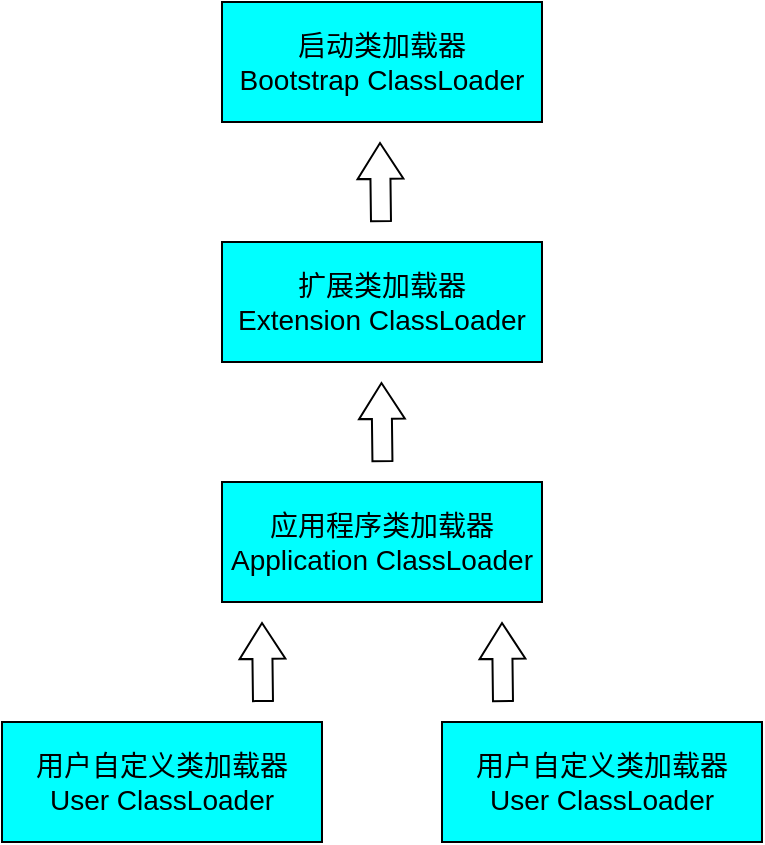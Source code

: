 <mxfile version="20.0.4" type="github">
  <diagram id="FN7JmQfGdZutKTDvOImT" name="Page-1">
    <mxGraphModel dx="860" dy="471" grid="1" gridSize="10" guides="1" tooltips="1" connect="1" arrows="1" fold="1" page="1" pageScale="1" pageWidth="827" pageHeight="1169" math="0" shadow="0">
      <root>
        <mxCell id="0" />
        <mxCell id="1" parent="0" />
        <mxCell id="w8G9AYidbwC08ea4O24T-1" value="&lt;font style=&quot;font-size: 14px;&quot;&gt;启动类加载器&lt;br&gt;Bootstrap ClassLoader&lt;br&gt;&lt;/font&gt;" style="rounded=0;whiteSpace=wrap;html=1;fillColor=#00FFFF;" parent="1" vertex="1">
          <mxGeometry x="120" y="80" width="160" height="60" as="geometry" />
        </mxCell>
        <mxCell id="w8G9AYidbwC08ea4O24T-2" value="&lt;font style=&quot;font-size: 14px;&quot;&gt;扩展类加载器&lt;br&gt;Extension ClassLoader&lt;br&gt;&lt;/font&gt;" style="rounded=0;whiteSpace=wrap;html=1;fillColor=#00FFFF;" parent="1" vertex="1">
          <mxGeometry x="120" y="200" width="160" height="60" as="geometry" />
        </mxCell>
        <mxCell id="w8G9AYidbwC08ea4O24T-3" value="&lt;font style=&quot;font-size: 14px;&quot;&gt;应用程序类加载器&lt;br&gt;Application ClassLoader&lt;br&gt;&lt;/font&gt;" style="rounded=0;whiteSpace=wrap;html=1;fillColor=#00FFFF;" parent="1" vertex="1">
          <mxGeometry x="120" y="320" width="160" height="60" as="geometry" />
        </mxCell>
        <mxCell id="w8G9AYidbwC08ea4O24T-4" value="&lt;font style=&quot;font-size: 14px;&quot;&gt;用户自定义类加载器&lt;br&gt;User ClassLoader&lt;br&gt;&lt;/font&gt;" style="rounded=0;whiteSpace=wrap;html=1;fillColor=#00FFFF;" parent="1" vertex="1">
          <mxGeometry x="10" y="440" width="160" height="60" as="geometry" />
        </mxCell>
        <mxCell id="w8G9AYidbwC08ea4O24T-5" value="&lt;font style=&quot;font-size: 14px;&quot;&gt;用户自定义类加载器&lt;br&gt;User ClassLoader&lt;br&gt;&lt;/font&gt;" style="rounded=0;whiteSpace=wrap;html=1;fillColor=#00FFFF;" parent="1" vertex="1">
          <mxGeometry x="230" y="440" width="160" height="60" as="geometry" />
        </mxCell>
        <mxCell id="Q_bOff2ndZU6n_nQ4Sd2-1" value="" style="shape=flexArrow;endArrow=classic;html=1;rounded=0;fontSize=14;fontColor=#000000;endWidth=11.892;endSize=5.638;" edge="1" parent="1">
          <mxGeometry width="50" height="50" relative="1" as="geometry">
            <mxPoint x="199.5" y="190" as="sourcePoint" />
            <mxPoint x="199" y="150" as="targetPoint" />
          </mxGeometry>
        </mxCell>
        <mxCell id="Q_bOff2ndZU6n_nQ4Sd2-2" value="" style="shape=flexArrow;endArrow=classic;html=1;rounded=0;fontSize=14;fontColor=#000000;endWidth=11.892;endSize=5.638;" edge="1" parent="1">
          <mxGeometry width="50" height="50" relative="1" as="geometry">
            <mxPoint x="200.23" y="310" as="sourcePoint" />
            <mxPoint x="199.73" y="270" as="targetPoint" />
          </mxGeometry>
        </mxCell>
        <mxCell id="Q_bOff2ndZU6n_nQ4Sd2-3" value="" style="shape=flexArrow;endArrow=classic;html=1;rounded=0;fontSize=14;fontColor=#000000;endWidth=11.892;endSize=5.638;" edge="1" parent="1">
          <mxGeometry width="50" height="50" relative="1" as="geometry">
            <mxPoint x="140.5" y="430" as="sourcePoint" />
            <mxPoint x="140" y="390" as="targetPoint" />
          </mxGeometry>
        </mxCell>
        <mxCell id="Q_bOff2ndZU6n_nQ4Sd2-4" value="" style="shape=flexArrow;endArrow=classic;html=1;rounded=0;fontSize=14;fontColor=#000000;endWidth=11.892;endSize=5.638;" edge="1" parent="1">
          <mxGeometry width="50" height="50" relative="1" as="geometry">
            <mxPoint x="260.5" y="430" as="sourcePoint" />
            <mxPoint x="260" y="390" as="targetPoint" />
          </mxGeometry>
        </mxCell>
      </root>
    </mxGraphModel>
  </diagram>
</mxfile>
